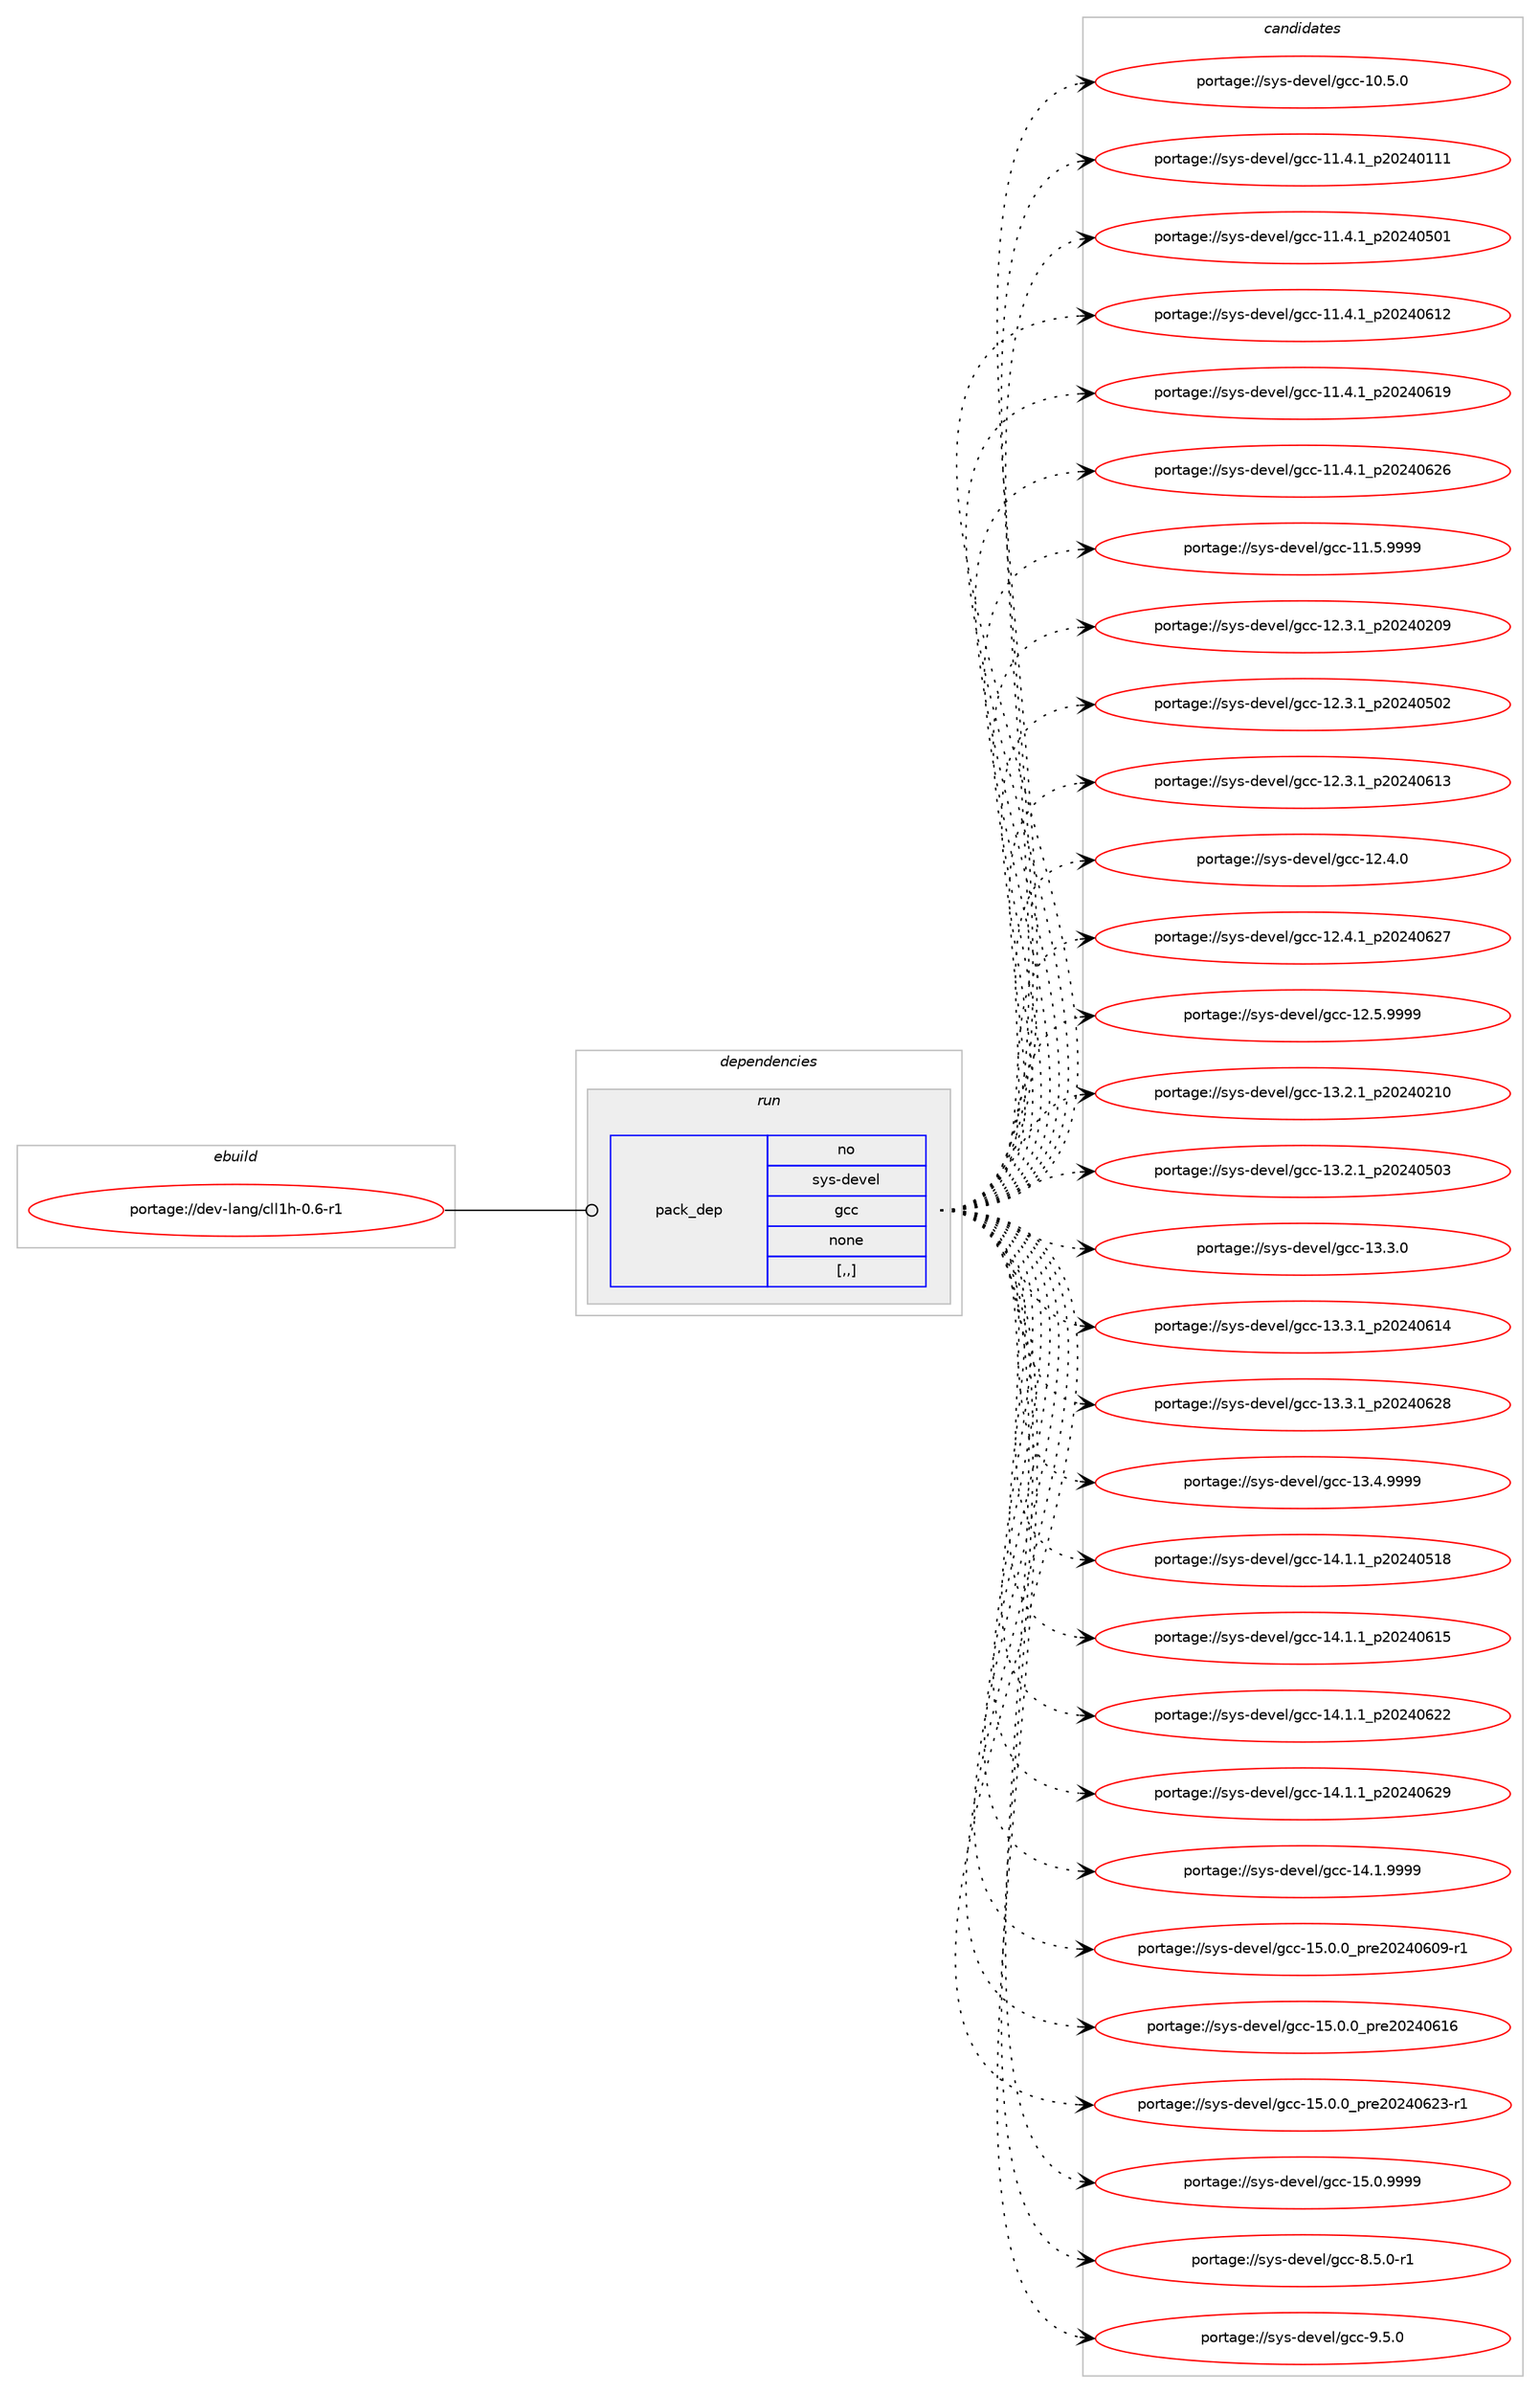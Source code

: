 digraph prolog {

# *************
# Graph options
# *************

newrank=true;
concentrate=true;
compound=true;
graph [rankdir=LR,fontname=Helvetica,fontsize=10,ranksep=1.5];#, ranksep=2.5, nodesep=0.2];
edge  [arrowhead=vee];
node  [fontname=Helvetica,fontsize=10];

# **********
# The ebuild
# **********

subgraph cluster_leftcol {
color=gray;
rank=same;
label=<<i>ebuild</i>>;
id [label="portage://dev-lang/cll1h-0.6-r1", color=red, width=4, href="../dev-lang/cll1h-0.6-r1.svg"];
}

# ****************
# The dependencies
# ****************

subgraph cluster_midcol {
color=gray;
label=<<i>dependencies</i>>;
subgraph cluster_compile {
fillcolor="#eeeeee";
style=filled;
label=<<i>compile</i>>;
}
subgraph cluster_compileandrun {
fillcolor="#eeeeee";
style=filled;
label=<<i>compile and run</i>>;
}
subgraph cluster_run {
fillcolor="#eeeeee";
style=filled;
label=<<i>run</i>>;
subgraph pack72974 {
dependency96146 [label=<<TABLE BORDER="0" CELLBORDER="1" CELLSPACING="0" CELLPADDING="4" WIDTH="220"><TR><TD ROWSPAN="6" CELLPADDING="30">pack_dep</TD></TR><TR><TD WIDTH="110">no</TD></TR><TR><TD>sys-devel</TD></TR><TR><TD>gcc</TD></TR><TR><TD>none</TD></TR><TR><TD>[,,]</TD></TR></TABLE>>, shape=none, color=blue];
}
id:e -> dependency96146:w [weight=20,style="solid",arrowhead="odot"];
}
}

# **************
# The candidates
# **************

subgraph cluster_choices {
rank=same;
color=gray;
label=<<i>candidates</i>>;

subgraph choice72974 {
color=black;
nodesep=1;
choice1151211154510010111810110847103999945494846534648 [label="portage://sys-devel/gcc-10.5.0", color=red, width=4,href="../sys-devel/gcc-10.5.0.svg"];
choice1151211154510010111810110847103999945494946524649951125048505248494949 [label="portage://sys-devel/gcc-11.4.1_p20240111", color=red, width=4,href="../sys-devel/gcc-11.4.1_p20240111.svg"];
choice1151211154510010111810110847103999945494946524649951125048505248534849 [label="portage://sys-devel/gcc-11.4.1_p20240501", color=red, width=4,href="../sys-devel/gcc-11.4.1_p20240501.svg"];
choice1151211154510010111810110847103999945494946524649951125048505248544950 [label="portage://sys-devel/gcc-11.4.1_p20240612", color=red, width=4,href="../sys-devel/gcc-11.4.1_p20240612.svg"];
choice1151211154510010111810110847103999945494946524649951125048505248544957 [label="portage://sys-devel/gcc-11.4.1_p20240619", color=red, width=4,href="../sys-devel/gcc-11.4.1_p20240619.svg"];
choice1151211154510010111810110847103999945494946524649951125048505248545054 [label="portage://sys-devel/gcc-11.4.1_p20240626", color=red, width=4,href="../sys-devel/gcc-11.4.1_p20240626.svg"];
choice1151211154510010111810110847103999945494946534657575757 [label="portage://sys-devel/gcc-11.5.9999", color=red, width=4,href="../sys-devel/gcc-11.5.9999.svg"];
choice1151211154510010111810110847103999945495046514649951125048505248504857 [label="portage://sys-devel/gcc-12.3.1_p20240209", color=red, width=4,href="../sys-devel/gcc-12.3.1_p20240209.svg"];
choice1151211154510010111810110847103999945495046514649951125048505248534850 [label="portage://sys-devel/gcc-12.3.1_p20240502", color=red, width=4,href="../sys-devel/gcc-12.3.1_p20240502.svg"];
choice1151211154510010111810110847103999945495046514649951125048505248544951 [label="portage://sys-devel/gcc-12.3.1_p20240613", color=red, width=4,href="../sys-devel/gcc-12.3.1_p20240613.svg"];
choice1151211154510010111810110847103999945495046524648 [label="portage://sys-devel/gcc-12.4.0", color=red, width=4,href="../sys-devel/gcc-12.4.0.svg"];
choice1151211154510010111810110847103999945495046524649951125048505248545055 [label="portage://sys-devel/gcc-12.4.1_p20240627", color=red, width=4,href="../sys-devel/gcc-12.4.1_p20240627.svg"];
choice1151211154510010111810110847103999945495046534657575757 [label="portage://sys-devel/gcc-12.5.9999", color=red, width=4,href="../sys-devel/gcc-12.5.9999.svg"];
choice1151211154510010111810110847103999945495146504649951125048505248504948 [label="portage://sys-devel/gcc-13.2.1_p20240210", color=red, width=4,href="../sys-devel/gcc-13.2.1_p20240210.svg"];
choice1151211154510010111810110847103999945495146504649951125048505248534851 [label="portage://sys-devel/gcc-13.2.1_p20240503", color=red, width=4,href="../sys-devel/gcc-13.2.1_p20240503.svg"];
choice1151211154510010111810110847103999945495146514648 [label="portage://sys-devel/gcc-13.3.0", color=red, width=4,href="../sys-devel/gcc-13.3.0.svg"];
choice1151211154510010111810110847103999945495146514649951125048505248544952 [label="portage://sys-devel/gcc-13.3.1_p20240614", color=red, width=4,href="../sys-devel/gcc-13.3.1_p20240614.svg"];
choice1151211154510010111810110847103999945495146514649951125048505248545056 [label="portage://sys-devel/gcc-13.3.1_p20240628", color=red, width=4,href="../sys-devel/gcc-13.3.1_p20240628.svg"];
choice1151211154510010111810110847103999945495146524657575757 [label="portage://sys-devel/gcc-13.4.9999", color=red, width=4,href="../sys-devel/gcc-13.4.9999.svg"];
choice1151211154510010111810110847103999945495246494649951125048505248534956 [label="portage://sys-devel/gcc-14.1.1_p20240518", color=red, width=4,href="../sys-devel/gcc-14.1.1_p20240518.svg"];
choice1151211154510010111810110847103999945495246494649951125048505248544953 [label="portage://sys-devel/gcc-14.1.1_p20240615", color=red, width=4,href="../sys-devel/gcc-14.1.1_p20240615.svg"];
choice1151211154510010111810110847103999945495246494649951125048505248545050 [label="portage://sys-devel/gcc-14.1.1_p20240622", color=red, width=4,href="../sys-devel/gcc-14.1.1_p20240622.svg"];
choice1151211154510010111810110847103999945495246494649951125048505248545057 [label="portage://sys-devel/gcc-14.1.1_p20240629", color=red, width=4,href="../sys-devel/gcc-14.1.1_p20240629.svg"];
choice1151211154510010111810110847103999945495246494657575757 [label="portage://sys-devel/gcc-14.1.9999", color=red, width=4,href="../sys-devel/gcc-14.1.9999.svg"];
choice11512111545100101118101108471039999454953464846489511211410150485052485448574511449 [label="portage://sys-devel/gcc-15.0.0_pre20240609-r1", color=red, width=4,href="../sys-devel/gcc-15.0.0_pre20240609-r1.svg"];
choice1151211154510010111810110847103999945495346484648951121141015048505248544954 [label="portage://sys-devel/gcc-15.0.0_pre20240616", color=red, width=4,href="../sys-devel/gcc-15.0.0_pre20240616.svg"];
choice11512111545100101118101108471039999454953464846489511211410150485052485450514511449 [label="portage://sys-devel/gcc-15.0.0_pre20240623-r1", color=red, width=4,href="../sys-devel/gcc-15.0.0_pre20240623-r1.svg"];
choice1151211154510010111810110847103999945495346484657575757 [label="portage://sys-devel/gcc-15.0.9999", color=red, width=4,href="../sys-devel/gcc-15.0.9999.svg"];
choice115121115451001011181011084710399994556465346484511449 [label="portage://sys-devel/gcc-8.5.0-r1", color=red, width=4,href="../sys-devel/gcc-8.5.0-r1.svg"];
choice11512111545100101118101108471039999455746534648 [label="portage://sys-devel/gcc-9.5.0", color=red, width=4,href="../sys-devel/gcc-9.5.0.svg"];
dependency96146:e -> choice1151211154510010111810110847103999945494846534648:w [style=dotted,weight="100"];
dependency96146:e -> choice1151211154510010111810110847103999945494946524649951125048505248494949:w [style=dotted,weight="100"];
dependency96146:e -> choice1151211154510010111810110847103999945494946524649951125048505248534849:w [style=dotted,weight="100"];
dependency96146:e -> choice1151211154510010111810110847103999945494946524649951125048505248544950:w [style=dotted,weight="100"];
dependency96146:e -> choice1151211154510010111810110847103999945494946524649951125048505248544957:w [style=dotted,weight="100"];
dependency96146:e -> choice1151211154510010111810110847103999945494946524649951125048505248545054:w [style=dotted,weight="100"];
dependency96146:e -> choice1151211154510010111810110847103999945494946534657575757:w [style=dotted,weight="100"];
dependency96146:e -> choice1151211154510010111810110847103999945495046514649951125048505248504857:w [style=dotted,weight="100"];
dependency96146:e -> choice1151211154510010111810110847103999945495046514649951125048505248534850:w [style=dotted,weight="100"];
dependency96146:e -> choice1151211154510010111810110847103999945495046514649951125048505248544951:w [style=dotted,weight="100"];
dependency96146:e -> choice1151211154510010111810110847103999945495046524648:w [style=dotted,weight="100"];
dependency96146:e -> choice1151211154510010111810110847103999945495046524649951125048505248545055:w [style=dotted,weight="100"];
dependency96146:e -> choice1151211154510010111810110847103999945495046534657575757:w [style=dotted,weight="100"];
dependency96146:e -> choice1151211154510010111810110847103999945495146504649951125048505248504948:w [style=dotted,weight="100"];
dependency96146:e -> choice1151211154510010111810110847103999945495146504649951125048505248534851:w [style=dotted,weight="100"];
dependency96146:e -> choice1151211154510010111810110847103999945495146514648:w [style=dotted,weight="100"];
dependency96146:e -> choice1151211154510010111810110847103999945495146514649951125048505248544952:w [style=dotted,weight="100"];
dependency96146:e -> choice1151211154510010111810110847103999945495146514649951125048505248545056:w [style=dotted,weight="100"];
dependency96146:e -> choice1151211154510010111810110847103999945495146524657575757:w [style=dotted,weight="100"];
dependency96146:e -> choice1151211154510010111810110847103999945495246494649951125048505248534956:w [style=dotted,weight="100"];
dependency96146:e -> choice1151211154510010111810110847103999945495246494649951125048505248544953:w [style=dotted,weight="100"];
dependency96146:e -> choice1151211154510010111810110847103999945495246494649951125048505248545050:w [style=dotted,weight="100"];
dependency96146:e -> choice1151211154510010111810110847103999945495246494649951125048505248545057:w [style=dotted,weight="100"];
dependency96146:e -> choice1151211154510010111810110847103999945495246494657575757:w [style=dotted,weight="100"];
dependency96146:e -> choice11512111545100101118101108471039999454953464846489511211410150485052485448574511449:w [style=dotted,weight="100"];
dependency96146:e -> choice1151211154510010111810110847103999945495346484648951121141015048505248544954:w [style=dotted,weight="100"];
dependency96146:e -> choice11512111545100101118101108471039999454953464846489511211410150485052485450514511449:w [style=dotted,weight="100"];
dependency96146:e -> choice1151211154510010111810110847103999945495346484657575757:w [style=dotted,weight="100"];
dependency96146:e -> choice115121115451001011181011084710399994556465346484511449:w [style=dotted,weight="100"];
dependency96146:e -> choice11512111545100101118101108471039999455746534648:w [style=dotted,weight="100"];
}
}

}
